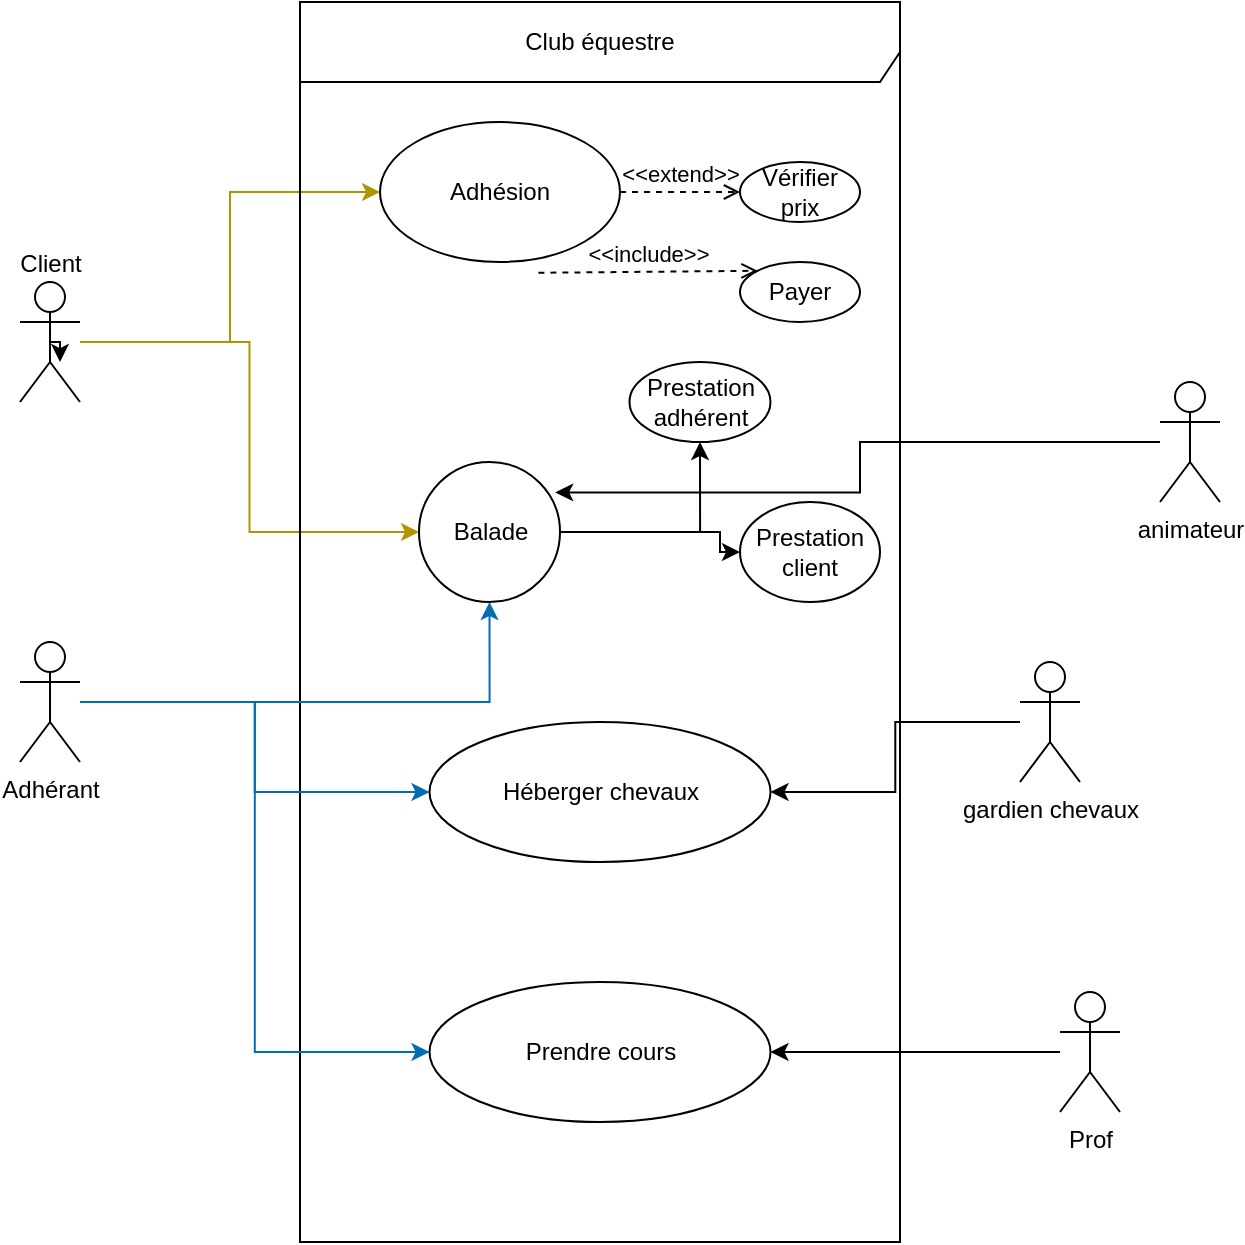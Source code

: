 <mxfile version="24.1.0" type="device">
  <diagram name="Page-1" id="jAxUzM2HFeNefiSerNr_">
    <mxGraphModel dx="1050" dy="655" grid="1" gridSize="10" guides="1" tooltips="1" connect="1" arrows="1" fold="1" page="1" pageScale="1" pageWidth="827" pageHeight="1169" math="0" shadow="0">
      <root>
        <mxCell id="0" />
        <mxCell id="1" parent="0" />
        <mxCell id="0SbNqOT2tvcH31Hh68bC-10" style="edgeStyle=orthogonalEdgeStyle;rounded=0;orthogonalLoop=1;jettySize=auto;html=1;entryX=0;entryY=0.5;entryDx=0;entryDy=0;fillColor=#e3c800;strokeColor=#B09500;" edge="1" parent="1" source="0SbNqOT2tvcH31Hh68bC-1" target="0SbNqOT2tvcH31Hh68bC-7">
          <mxGeometry relative="1" as="geometry" />
        </mxCell>
        <mxCell id="0SbNqOT2tvcH31Hh68bC-13" style="edgeStyle=orthogonalEdgeStyle;rounded=0;orthogonalLoop=1;jettySize=auto;html=1;entryX=0;entryY=0.5;entryDx=0;entryDy=0;fontColor=#F09437;fillColor=#e3c800;strokeColor=#B09500;" edge="1" parent="1" source="0SbNqOT2tvcH31Hh68bC-1" target="0SbNqOT2tvcH31Hh68bC-11">
          <mxGeometry relative="1" as="geometry" />
        </mxCell>
        <mxCell id="0SbNqOT2tvcH31Hh68bC-1" value="Client" style="shape=umlActor;verticalLabelPosition=top;verticalAlign=bottom;html=1;labelPosition=center;align=center;" vertex="1" parent="1">
          <mxGeometry x="140" y="210" width="30" height="60" as="geometry" />
        </mxCell>
        <mxCell id="0SbNqOT2tvcH31Hh68bC-2" value="Club équestre" style="shape=umlFrame;whiteSpace=wrap;html=1;pointerEvents=0;width=300;height=40;" vertex="1" parent="1">
          <mxGeometry x="280" y="70" width="300" height="620" as="geometry" />
        </mxCell>
        <mxCell id="0SbNqOT2tvcH31Hh68bC-15" style="edgeStyle=orthogonalEdgeStyle;rounded=0;orthogonalLoop=1;jettySize=auto;html=1;fillColor=#1ba1e2;strokeColor=#006EAF;" edge="1" parent="1" source="0SbNqOT2tvcH31Hh68bC-3" target="0SbNqOT2tvcH31Hh68bC-8">
          <mxGeometry relative="1" as="geometry" />
        </mxCell>
        <mxCell id="0SbNqOT2tvcH31Hh68bC-16" style="edgeStyle=orthogonalEdgeStyle;rounded=0;orthogonalLoop=1;jettySize=auto;html=1;entryX=0;entryY=0.5;entryDx=0;entryDy=0;fillColor=#1ba1e2;strokeColor=#006EAF;" edge="1" parent="1" source="0SbNqOT2tvcH31Hh68bC-3" target="0SbNqOT2tvcH31Hh68bC-14">
          <mxGeometry relative="1" as="geometry" />
        </mxCell>
        <mxCell id="0SbNqOT2tvcH31Hh68bC-19" style="edgeStyle=orthogonalEdgeStyle;rounded=0;orthogonalLoop=1;jettySize=auto;html=1;entryX=0.5;entryY=1;entryDx=0;entryDy=0;fillColor=#1ba1e2;strokeColor=#006EAF;" edge="1" parent="1" source="0SbNqOT2tvcH31Hh68bC-3" target="0SbNqOT2tvcH31Hh68bC-11">
          <mxGeometry relative="1" as="geometry" />
        </mxCell>
        <mxCell id="0SbNqOT2tvcH31Hh68bC-3" value="Adhérant" style="shape=umlActor;verticalLabelPosition=bottom;verticalAlign=top;html=1;" vertex="1" parent="1">
          <mxGeometry x="140" y="390" width="30" height="60" as="geometry" />
        </mxCell>
        <mxCell id="0SbNqOT2tvcH31Hh68bC-4" style="edgeStyle=orthogonalEdgeStyle;rounded=0;orthogonalLoop=1;jettySize=auto;html=1;exitX=0.5;exitY=0.5;exitDx=0;exitDy=0;exitPerimeter=0;entryX=0.667;entryY=0.667;entryDx=0;entryDy=0;entryPerimeter=0;" edge="1" parent="1" source="0SbNqOT2tvcH31Hh68bC-1" target="0SbNqOT2tvcH31Hh68bC-1">
          <mxGeometry relative="1" as="geometry" />
        </mxCell>
        <mxCell id="0SbNqOT2tvcH31Hh68bC-7" value="Adhésion" style="ellipse;whiteSpace=wrap;html=1;" vertex="1" parent="1">
          <mxGeometry x="320" y="130" width="120" height="70" as="geometry" />
        </mxCell>
        <mxCell id="0SbNqOT2tvcH31Hh68bC-8" value="Héberger chevaux" style="ellipse;whiteSpace=wrap;html=1;" vertex="1" parent="1">
          <mxGeometry x="344.75" y="430" width="170.5" height="70" as="geometry" />
        </mxCell>
        <mxCell id="0SbNqOT2tvcH31Hh68bC-34" value="" style="edgeStyle=orthogonalEdgeStyle;rounded=0;orthogonalLoop=1;jettySize=auto;html=1;" edge="1" parent="1" source="0SbNqOT2tvcH31Hh68bC-11" target="0SbNqOT2tvcH31Hh68bC-33">
          <mxGeometry relative="1" as="geometry" />
        </mxCell>
        <mxCell id="0SbNqOT2tvcH31Hh68bC-36" value="" style="edgeStyle=orthogonalEdgeStyle;rounded=0;orthogonalLoop=1;jettySize=auto;html=1;" edge="1" parent="1" source="0SbNqOT2tvcH31Hh68bC-11" target="0SbNqOT2tvcH31Hh68bC-35">
          <mxGeometry relative="1" as="geometry">
            <Array as="points">
              <mxPoint x="490" y="335" />
              <mxPoint x="490" y="345" />
            </Array>
          </mxGeometry>
        </mxCell>
        <mxCell id="0SbNqOT2tvcH31Hh68bC-11" value="Balade" style="ellipse;whiteSpace=wrap;html=1;" vertex="1" parent="1">
          <mxGeometry x="339.5" y="300" width="70.5" height="70" as="geometry" />
        </mxCell>
        <mxCell id="0SbNqOT2tvcH31Hh68bC-14" value="Prendre cours" style="ellipse;whiteSpace=wrap;html=1;" vertex="1" parent="1">
          <mxGeometry x="344.75" y="560" width="170.5" height="70" as="geometry" />
        </mxCell>
        <mxCell id="0SbNqOT2tvcH31Hh68bC-20" value="animateur" style="shape=umlActor;verticalLabelPosition=bottom;verticalAlign=top;html=1;" vertex="1" parent="1">
          <mxGeometry x="710" y="260" width="30" height="60" as="geometry" />
        </mxCell>
        <mxCell id="0SbNqOT2tvcH31Hh68bC-21" style="edgeStyle=orthogonalEdgeStyle;rounded=0;orthogonalLoop=1;jettySize=auto;html=1;exitX=0.5;exitY=1;exitDx=0;exitDy=0;" edge="1" parent="1" source="0SbNqOT2tvcH31Hh68bC-7" target="0SbNqOT2tvcH31Hh68bC-7">
          <mxGeometry relative="1" as="geometry" />
        </mxCell>
        <mxCell id="0SbNqOT2tvcH31Hh68bC-23" value="Vérifier prix" style="ellipse;whiteSpace=wrap;html=1;" vertex="1" parent="1">
          <mxGeometry x="500" y="150" width="60" height="30" as="geometry" />
        </mxCell>
        <mxCell id="0SbNqOT2tvcH31Hh68bC-25" value="&amp;lt;&amp;lt;include&amp;gt;&amp;gt;" style="html=1;verticalAlign=bottom;labelBackgroundColor=none;endArrow=open;endFill=0;dashed=1;rounded=0;entryX=0;entryY=0;entryDx=0;entryDy=0;exitX=0.66;exitY=1.077;exitDx=0;exitDy=0;exitPerimeter=0;" edge="1" parent="1" source="0SbNqOT2tvcH31Hh68bC-7" target="0SbNqOT2tvcH31Hh68bC-27">
          <mxGeometry width="160" relative="1" as="geometry">
            <mxPoint x="390" y="270" as="sourcePoint" />
            <mxPoint x="550" y="270" as="targetPoint" />
          </mxGeometry>
        </mxCell>
        <mxCell id="0SbNqOT2tvcH31Hh68bC-26" value="&amp;lt;&amp;lt;extend&amp;gt;&amp;gt;" style="html=1;verticalAlign=bottom;labelBackgroundColor=none;endArrow=open;endFill=0;dashed=1;rounded=0;entryX=0;entryY=0.5;entryDx=0;entryDy=0;exitX=1;exitY=0.5;exitDx=0;exitDy=0;" edge="1" parent="1" source="0SbNqOT2tvcH31Hh68bC-7" target="0SbNqOT2tvcH31Hh68bC-23">
          <mxGeometry width="160" relative="1" as="geometry">
            <mxPoint x="320" y="230" as="sourcePoint" />
            <mxPoint x="480" y="230" as="targetPoint" />
          </mxGeometry>
        </mxCell>
        <mxCell id="0SbNqOT2tvcH31Hh68bC-27" value="Payer" style="ellipse;whiteSpace=wrap;html=1;" vertex="1" parent="1">
          <mxGeometry x="500" y="200" width="60" height="30" as="geometry" />
        </mxCell>
        <mxCell id="0SbNqOT2tvcH31Hh68bC-33" value="Prestation adhérent" style="ellipse;whiteSpace=wrap;html=1;" vertex="1" parent="1">
          <mxGeometry x="444.75" y="250" width="70.5" height="40" as="geometry" />
        </mxCell>
        <mxCell id="0SbNqOT2tvcH31Hh68bC-35" value="Prestation client" style="ellipse;whiteSpace=wrap;html=1;" vertex="1" parent="1">
          <mxGeometry x="500" y="320" width="70" height="50" as="geometry" />
        </mxCell>
        <mxCell id="0SbNqOT2tvcH31Hh68bC-44" style="edgeStyle=orthogonalEdgeStyle;rounded=0;orthogonalLoop=1;jettySize=auto;html=1;entryX=1;entryY=0.5;entryDx=0;entryDy=0;" edge="1" parent="1" source="0SbNqOT2tvcH31Hh68bC-39" target="0SbNqOT2tvcH31Hh68bC-14">
          <mxGeometry relative="1" as="geometry" />
        </mxCell>
        <mxCell id="0SbNqOT2tvcH31Hh68bC-39" value="Prof" style="shape=umlActor;verticalLabelPosition=bottom;verticalAlign=top;html=1;" vertex="1" parent="1">
          <mxGeometry x="660" y="565" width="30" height="60" as="geometry" />
        </mxCell>
        <mxCell id="0SbNqOT2tvcH31Hh68bC-42" style="edgeStyle=orthogonalEdgeStyle;rounded=0;orthogonalLoop=1;jettySize=auto;html=1;" edge="1" parent="1" source="0SbNqOT2tvcH31Hh68bC-40" target="0SbNqOT2tvcH31Hh68bC-8">
          <mxGeometry relative="1" as="geometry" />
        </mxCell>
        <mxCell id="0SbNqOT2tvcH31Hh68bC-40" value="gardien chevaux" style="shape=umlActor;verticalLabelPosition=bottom;verticalAlign=top;html=1;" vertex="1" parent="1">
          <mxGeometry x="640" y="400" width="30" height="60" as="geometry" />
        </mxCell>
        <mxCell id="0SbNqOT2tvcH31Hh68bC-43" style="edgeStyle=orthogonalEdgeStyle;rounded=0;orthogonalLoop=1;jettySize=auto;html=1;entryX=0.966;entryY=0.217;entryDx=0;entryDy=0;entryPerimeter=0;" edge="1" parent="1" source="0SbNqOT2tvcH31Hh68bC-20" target="0SbNqOT2tvcH31Hh68bC-11">
          <mxGeometry relative="1" as="geometry" />
        </mxCell>
      </root>
    </mxGraphModel>
  </diagram>
</mxfile>
